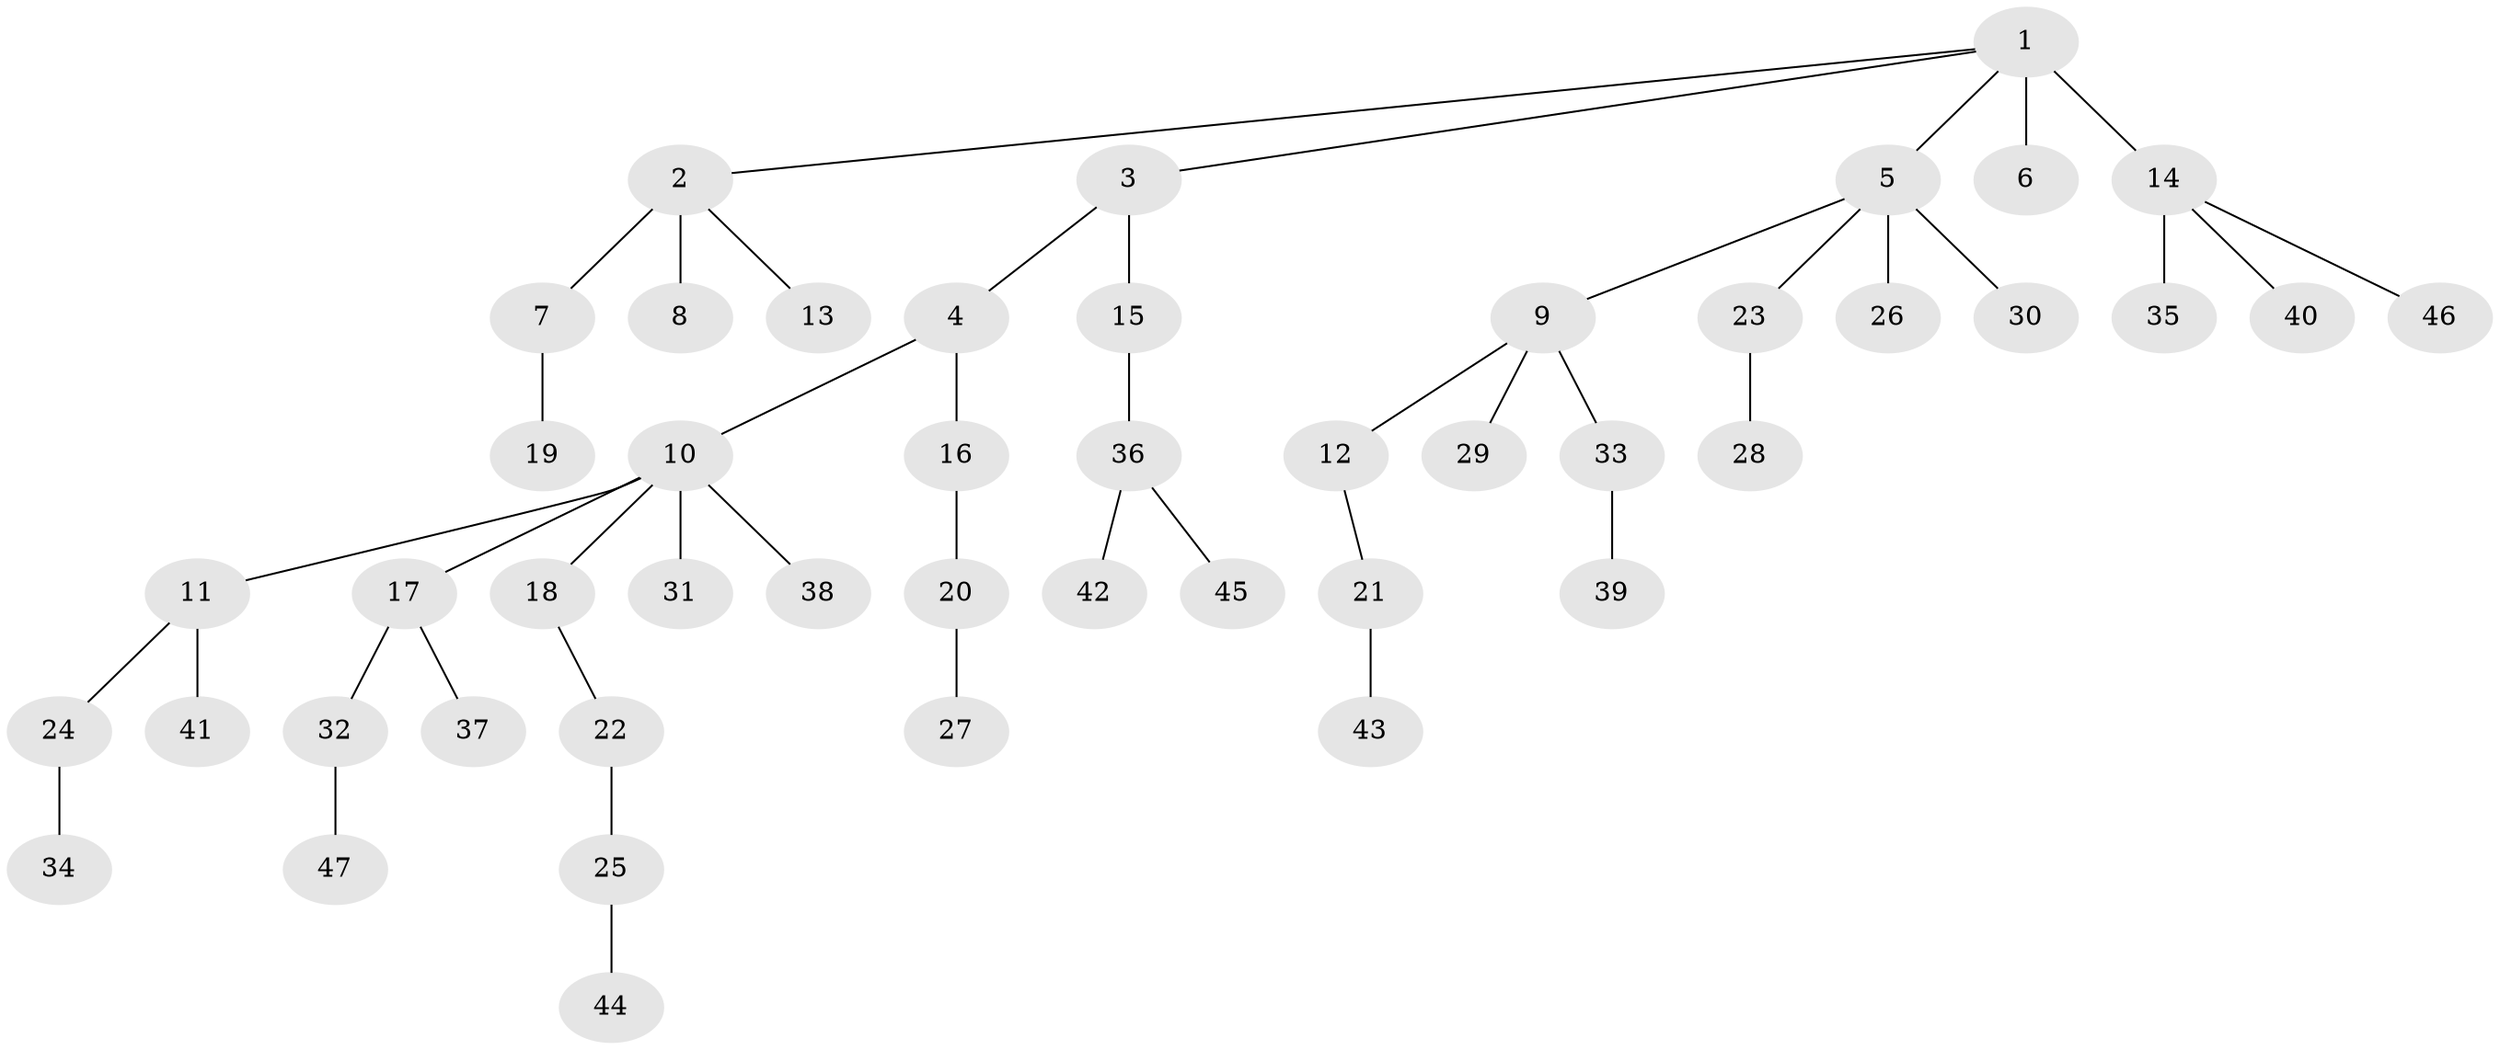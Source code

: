 // original degree distribution, {8: 0.010752688172043012, 6: 0.021505376344086023, 4: 0.043010752688172046, 3: 0.12903225806451613, 2: 0.25806451612903225, 5: 0.021505376344086023, 1: 0.5053763440860215, 7: 0.010752688172043012}
// Generated by graph-tools (version 1.1) at 2025/36/03/09/25 02:36:50]
// undirected, 47 vertices, 46 edges
graph export_dot {
graph [start="1"]
  node [color=gray90,style=filled];
  1;
  2;
  3;
  4;
  5;
  6;
  7;
  8;
  9;
  10;
  11;
  12;
  13;
  14;
  15;
  16;
  17;
  18;
  19;
  20;
  21;
  22;
  23;
  24;
  25;
  26;
  27;
  28;
  29;
  30;
  31;
  32;
  33;
  34;
  35;
  36;
  37;
  38;
  39;
  40;
  41;
  42;
  43;
  44;
  45;
  46;
  47;
  1 -- 2 [weight=1.0];
  1 -- 3 [weight=1.0];
  1 -- 5 [weight=1.0];
  1 -- 6 [weight=1.0];
  1 -- 14 [weight=3.0];
  2 -- 7 [weight=2.0];
  2 -- 8 [weight=1.0];
  2 -- 13 [weight=1.0];
  3 -- 4 [weight=1.0];
  3 -- 15 [weight=1.0];
  4 -- 10 [weight=1.0];
  4 -- 16 [weight=2.0];
  5 -- 9 [weight=1.0];
  5 -- 23 [weight=1.0];
  5 -- 26 [weight=1.0];
  5 -- 30 [weight=1.0];
  7 -- 19 [weight=1.0];
  9 -- 12 [weight=1.0];
  9 -- 29 [weight=1.0];
  9 -- 33 [weight=1.0];
  10 -- 11 [weight=1.0];
  10 -- 17 [weight=1.0];
  10 -- 18 [weight=1.0];
  10 -- 31 [weight=1.0];
  10 -- 38 [weight=1.0];
  11 -- 24 [weight=1.0];
  11 -- 41 [weight=1.0];
  12 -- 21 [weight=2.0];
  14 -- 35 [weight=1.0];
  14 -- 40 [weight=1.0];
  14 -- 46 [weight=1.0];
  15 -- 36 [weight=1.0];
  16 -- 20 [weight=1.0];
  17 -- 32 [weight=1.0];
  17 -- 37 [weight=1.0];
  18 -- 22 [weight=1.0];
  20 -- 27 [weight=1.0];
  21 -- 43 [weight=1.0];
  22 -- 25 [weight=1.0];
  23 -- 28 [weight=5.0];
  24 -- 34 [weight=1.0];
  25 -- 44 [weight=1.0];
  32 -- 47 [weight=1.0];
  33 -- 39 [weight=2.0];
  36 -- 42 [weight=1.0];
  36 -- 45 [weight=1.0];
}
